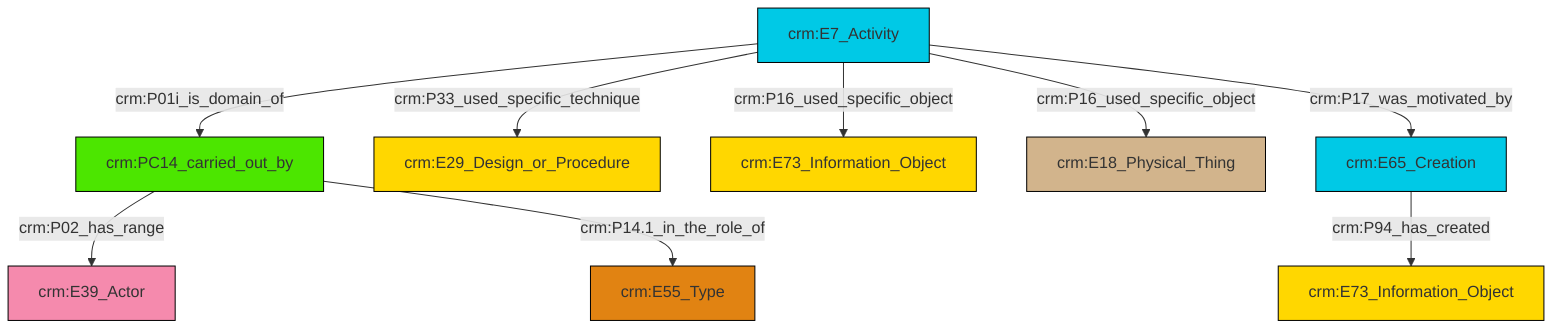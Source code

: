 graph TD
classDef Literal fill:#f2f2f2,stroke:#000000;
classDef CRM_Entity fill:#FFFFFF,stroke:#000000;
classDef Temporal_Entity fill:#00C9E6, stroke:#000000;
classDef Type fill:#E18312, stroke:#000000;
classDef Time-Span fill:#2C9C91, stroke:#000000;
classDef Appellation fill:#FFEB7F, stroke:#000000;
classDef Place fill:#008836, stroke:#000000;
classDef Persistent_Item fill:#B266B2, stroke:#000000;
classDef Conceptual_Object fill:#FFD700, stroke:#000000;
classDef Physical_Thing fill:#D2B48C, stroke:#000000;
classDef Actor fill:#f58aad, stroke:#000000;
classDef PC_Classes fill:#4ce600, stroke:#000000;
classDef Multi fill:#cccccc,stroke:#000000;

0["crm:PC14_carried_out_by"]:::PC_Classes -->|crm:P02_has_range| 1["crm:E39_Actor"]:::Actor
5["crm:E7_Activity"]:::Temporal_Entity -->|crm:P16_used_specific_object| 6["crm:E73_Information_Object"]:::Conceptual_Object
0["crm:PC14_carried_out_by"]:::PC_Classes -->|crm:P14.1_in_the_role_of| 8["crm:E55_Type"]:::Type
5["crm:E7_Activity"]:::Temporal_Entity -->|crm:P01i_is_domain_of| 0["crm:PC14_carried_out_by"]:::PC_Classes
14["crm:E65_Creation"]:::Temporal_Entity -->|crm:P94_has_created| 9["crm:E73_Information_Object"]:::Conceptual_Object
5["crm:E7_Activity"]:::Temporal_Entity -->|crm:P16_used_specific_object| 11["crm:E18_Physical_Thing"]:::Physical_Thing
5["crm:E7_Activity"]:::Temporal_Entity -->|crm:P17_was_motivated_by| 14["crm:E65_Creation"]:::Temporal_Entity
5["crm:E7_Activity"]:::Temporal_Entity -->|crm:P33_used_specific_technique| 2["crm:E29_Design_or_Procedure"]:::Conceptual_Object